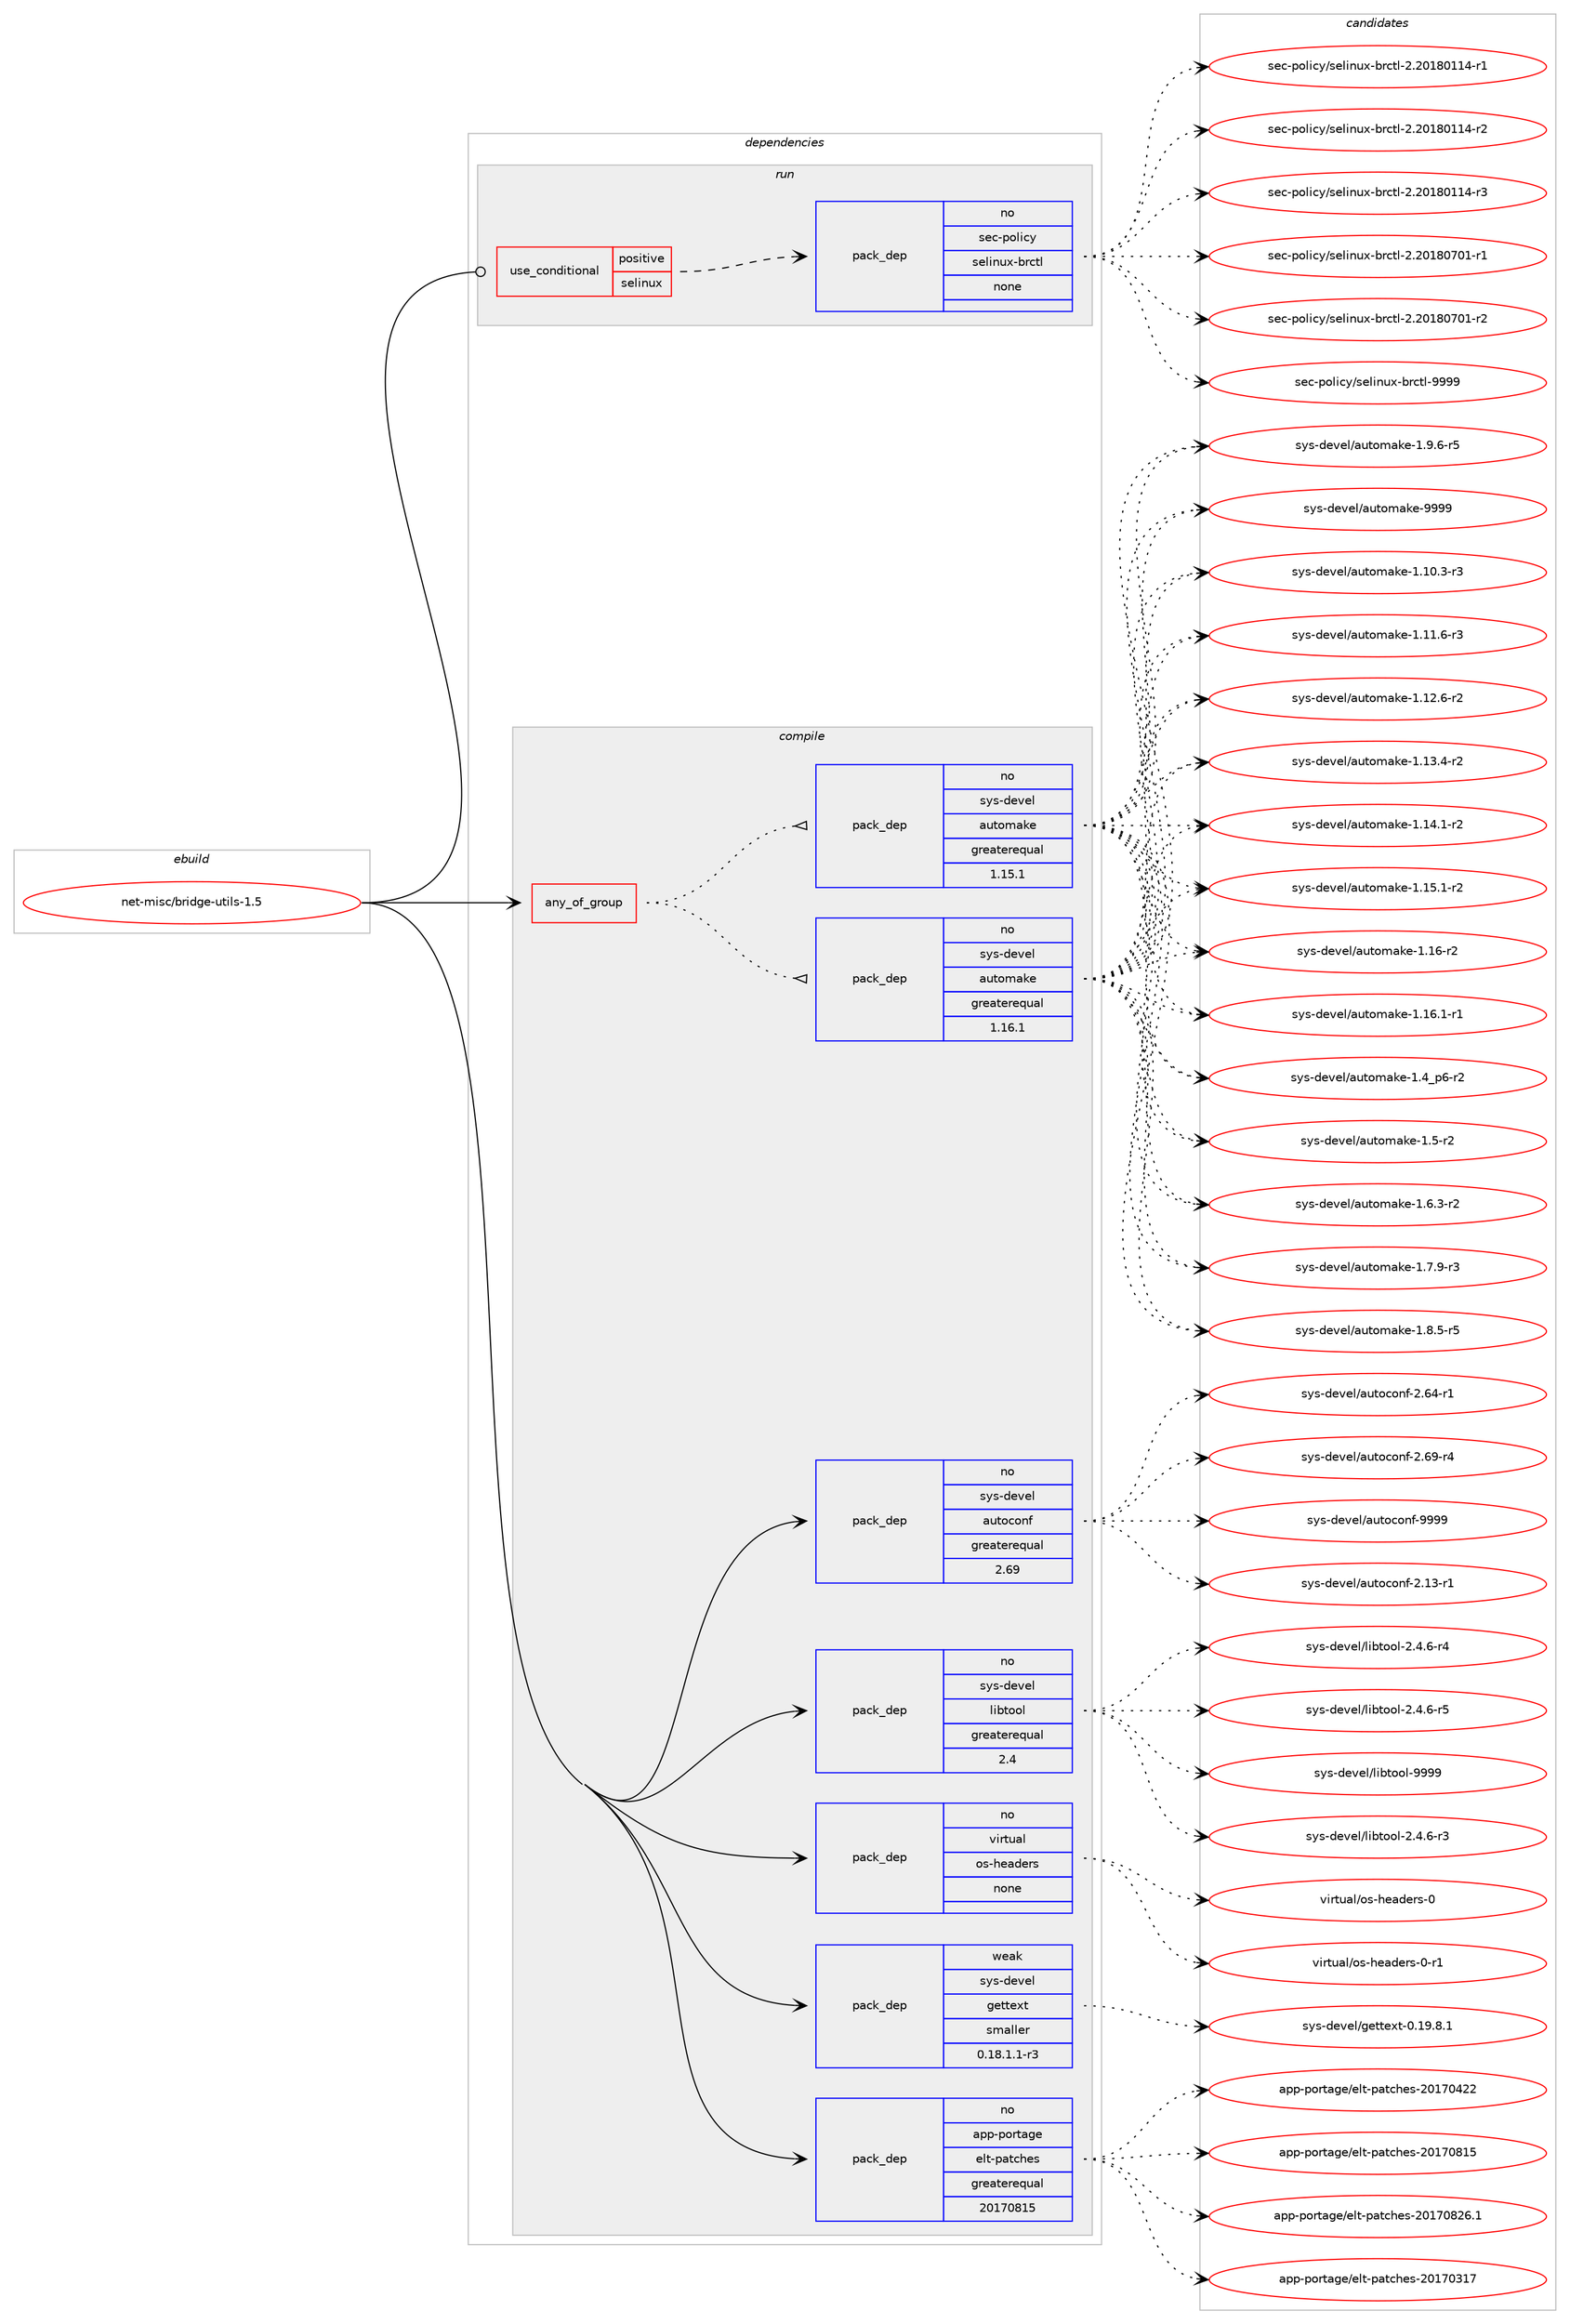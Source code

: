 digraph prolog {

# *************
# Graph options
# *************

newrank=true;
concentrate=true;
compound=true;
graph [rankdir=LR,fontname=Helvetica,fontsize=10,ranksep=1.5];#, ranksep=2.5, nodesep=0.2];
edge  [arrowhead=vee];
node  [fontname=Helvetica,fontsize=10];

# **********
# The ebuild
# **********

subgraph cluster_leftcol {
color=gray;
rank=same;
label=<<i>ebuild</i>>;
id [label="net-misc/bridge-utils-1.5", color=red, width=4, href="../net-misc/bridge-utils-1.5.svg"];
}

# ****************
# The dependencies
# ****************

subgraph cluster_midcol {
color=gray;
label=<<i>dependencies</i>>;
subgraph cluster_compile {
fillcolor="#eeeeee";
style=filled;
label=<<i>compile</i>>;
subgraph any26312 {
dependency1666001 [label=<<TABLE BORDER="0" CELLBORDER="1" CELLSPACING="0" CELLPADDING="4"><TR><TD CELLPADDING="10">any_of_group</TD></TR></TABLE>>, shape=none, color=red];subgraph pack1191002 {
dependency1666002 [label=<<TABLE BORDER="0" CELLBORDER="1" CELLSPACING="0" CELLPADDING="4" WIDTH="220"><TR><TD ROWSPAN="6" CELLPADDING="30">pack_dep</TD></TR><TR><TD WIDTH="110">no</TD></TR><TR><TD>sys-devel</TD></TR><TR><TD>automake</TD></TR><TR><TD>greaterequal</TD></TR><TR><TD>1.16.1</TD></TR></TABLE>>, shape=none, color=blue];
}
dependency1666001:e -> dependency1666002:w [weight=20,style="dotted",arrowhead="oinv"];
subgraph pack1191003 {
dependency1666003 [label=<<TABLE BORDER="0" CELLBORDER="1" CELLSPACING="0" CELLPADDING="4" WIDTH="220"><TR><TD ROWSPAN="6" CELLPADDING="30">pack_dep</TD></TR><TR><TD WIDTH="110">no</TD></TR><TR><TD>sys-devel</TD></TR><TR><TD>automake</TD></TR><TR><TD>greaterequal</TD></TR><TR><TD>1.15.1</TD></TR></TABLE>>, shape=none, color=blue];
}
dependency1666001:e -> dependency1666003:w [weight=20,style="dotted",arrowhead="oinv"];
}
id:e -> dependency1666001:w [weight=20,style="solid",arrowhead="vee"];
subgraph pack1191004 {
dependency1666004 [label=<<TABLE BORDER="0" CELLBORDER="1" CELLSPACING="0" CELLPADDING="4" WIDTH="220"><TR><TD ROWSPAN="6" CELLPADDING="30">pack_dep</TD></TR><TR><TD WIDTH="110">no</TD></TR><TR><TD>app-portage</TD></TR><TR><TD>elt-patches</TD></TR><TR><TD>greaterequal</TD></TR><TR><TD>20170815</TD></TR></TABLE>>, shape=none, color=blue];
}
id:e -> dependency1666004:w [weight=20,style="solid",arrowhead="vee"];
subgraph pack1191005 {
dependency1666005 [label=<<TABLE BORDER="0" CELLBORDER="1" CELLSPACING="0" CELLPADDING="4" WIDTH="220"><TR><TD ROWSPAN="6" CELLPADDING="30">pack_dep</TD></TR><TR><TD WIDTH="110">no</TD></TR><TR><TD>sys-devel</TD></TR><TR><TD>autoconf</TD></TR><TR><TD>greaterequal</TD></TR><TR><TD>2.69</TD></TR></TABLE>>, shape=none, color=blue];
}
id:e -> dependency1666005:w [weight=20,style="solid",arrowhead="vee"];
subgraph pack1191006 {
dependency1666006 [label=<<TABLE BORDER="0" CELLBORDER="1" CELLSPACING="0" CELLPADDING="4" WIDTH="220"><TR><TD ROWSPAN="6" CELLPADDING="30">pack_dep</TD></TR><TR><TD WIDTH="110">no</TD></TR><TR><TD>sys-devel</TD></TR><TR><TD>libtool</TD></TR><TR><TD>greaterequal</TD></TR><TR><TD>2.4</TD></TR></TABLE>>, shape=none, color=blue];
}
id:e -> dependency1666006:w [weight=20,style="solid",arrowhead="vee"];
subgraph pack1191007 {
dependency1666007 [label=<<TABLE BORDER="0" CELLBORDER="1" CELLSPACING="0" CELLPADDING="4" WIDTH="220"><TR><TD ROWSPAN="6" CELLPADDING="30">pack_dep</TD></TR><TR><TD WIDTH="110">no</TD></TR><TR><TD>virtual</TD></TR><TR><TD>os-headers</TD></TR><TR><TD>none</TD></TR><TR><TD></TD></TR></TABLE>>, shape=none, color=blue];
}
id:e -> dependency1666007:w [weight=20,style="solid",arrowhead="vee"];
subgraph pack1191008 {
dependency1666008 [label=<<TABLE BORDER="0" CELLBORDER="1" CELLSPACING="0" CELLPADDING="4" WIDTH="220"><TR><TD ROWSPAN="6" CELLPADDING="30">pack_dep</TD></TR><TR><TD WIDTH="110">weak</TD></TR><TR><TD>sys-devel</TD></TR><TR><TD>gettext</TD></TR><TR><TD>smaller</TD></TR><TR><TD>0.18.1.1-r3</TD></TR></TABLE>>, shape=none, color=blue];
}
id:e -> dependency1666008:w [weight=20,style="solid",arrowhead="vee"];
}
subgraph cluster_compileandrun {
fillcolor="#eeeeee";
style=filled;
label=<<i>compile and run</i>>;
}
subgraph cluster_run {
fillcolor="#eeeeee";
style=filled;
label=<<i>run</i>>;
subgraph cond447899 {
dependency1666009 [label=<<TABLE BORDER="0" CELLBORDER="1" CELLSPACING="0" CELLPADDING="4"><TR><TD ROWSPAN="3" CELLPADDING="10">use_conditional</TD></TR><TR><TD>positive</TD></TR><TR><TD>selinux</TD></TR></TABLE>>, shape=none, color=red];
subgraph pack1191009 {
dependency1666010 [label=<<TABLE BORDER="0" CELLBORDER="1" CELLSPACING="0" CELLPADDING="4" WIDTH="220"><TR><TD ROWSPAN="6" CELLPADDING="30">pack_dep</TD></TR><TR><TD WIDTH="110">no</TD></TR><TR><TD>sec-policy</TD></TR><TR><TD>selinux-brctl</TD></TR><TR><TD>none</TD></TR><TR><TD></TD></TR></TABLE>>, shape=none, color=blue];
}
dependency1666009:e -> dependency1666010:w [weight=20,style="dashed",arrowhead="vee"];
}
id:e -> dependency1666009:w [weight=20,style="solid",arrowhead="odot"];
}
}

# **************
# The candidates
# **************

subgraph cluster_choices {
rank=same;
color=gray;
label=<<i>candidates</i>>;

subgraph choice1191002 {
color=black;
nodesep=1;
choice11512111545100101118101108479711711611110997107101454946494846514511451 [label="sys-devel/automake-1.10.3-r3", color=red, width=4,href="../sys-devel/automake-1.10.3-r3.svg"];
choice11512111545100101118101108479711711611110997107101454946494946544511451 [label="sys-devel/automake-1.11.6-r3", color=red, width=4,href="../sys-devel/automake-1.11.6-r3.svg"];
choice11512111545100101118101108479711711611110997107101454946495046544511450 [label="sys-devel/automake-1.12.6-r2", color=red, width=4,href="../sys-devel/automake-1.12.6-r2.svg"];
choice11512111545100101118101108479711711611110997107101454946495146524511450 [label="sys-devel/automake-1.13.4-r2", color=red, width=4,href="../sys-devel/automake-1.13.4-r2.svg"];
choice11512111545100101118101108479711711611110997107101454946495246494511450 [label="sys-devel/automake-1.14.1-r2", color=red, width=4,href="../sys-devel/automake-1.14.1-r2.svg"];
choice11512111545100101118101108479711711611110997107101454946495346494511450 [label="sys-devel/automake-1.15.1-r2", color=red, width=4,href="../sys-devel/automake-1.15.1-r2.svg"];
choice1151211154510010111810110847971171161111099710710145494649544511450 [label="sys-devel/automake-1.16-r2", color=red, width=4,href="../sys-devel/automake-1.16-r2.svg"];
choice11512111545100101118101108479711711611110997107101454946495446494511449 [label="sys-devel/automake-1.16.1-r1", color=red, width=4,href="../sys-devel/automake-1.16.1-r1.svg"];
choice115121115451001011181011084797117116111109971071014549465295112544511450 [label="sys-devel/automake-1.4_p6-r2", color=red, width=4,href="../sys-devel/automake-1.4_p6-r2.svg"];
choice11512111545100101118101108479711711611110997107101454946534511450 [label="sys-devel/automake-1.5-r2", color=red, width=4,href="../sys-devel/automake-1.5-r2.svg"];
choice115121115451001011181011084797117116111109971071014549465446514511450 [label="sys-devel/automake-1.6.3-r2", color=red, width=4,href="../sys-devel/automake-1.6.3-r2.svg"];
choice115121115451001011181011084797117116111109971071014549465546574511451 [label="sys-devel/automake-1.7.9-r3", color=red, width=4,href="../sys-devel/automake-1.7.9-r3.svg"];
choice115121115451001011181011084797117116111109971071014549465646534511453 [label="sys-devel/automake-1.8.5-r5", color=red, width=4,href="../sys-devel/automake-1.8.5-r5.svg"];
choice115121115451001011181011084797117116111109971071014549465746544511453 [label="sys-devel/automake-1.9.6-r5", color=red, width=4,href="../sys-devel/automake-1.9.6-r5.svg"];
choice115121115451001011181011084797117116111109971071014557575757 [label="sys-devel/automake-9999", color=red, width=4,href="../sys-devel/automake-9999.svg"];
dependency1666002:e -> choice11512111545100101118101108479711711611110997107101454946494846514511451:w [style=dotted,weight="100"];
dependency1666002:e -> choice11512111545100101118101108479711711611110997107101454946494946544511451:w [style=dotted,weight="100"];
dependency1666002:e -> choice11512111545100101118101108479711711611110997107101454946495046544511450:w [style=dotted,weight="100"];
dependency1666002:e -> choice11512111545100101118101108479711711611110997107101454946495146524511450:w [style=dotted,weight="100"];
dependency1666002:e -> choice11512111545100101118101108479711711611110997107101454946495246494511450:w [style=dotted,weight="100"];
dependency1666002:e -> choice11512111545100101118101108479711711611110997107101454946495346494511450:w [style=dotted,weight="100"];
dependency1666002:e -> choice1151211154510010111810110847971171161111099710710145494649544511450:w [style=dotted,weight="100"];
dependency1666002:e -> choice11512111545100101118101108479711711611110997107101454946495446494511449:w [style=dotted,weight="100"];
dependency1666002:e -> choice115121115451001011181011084797117116111109971071014549465295112544511450:w [style=dotted,weight="100"];
dependency1666002:e -> choice11512111545100101118101108479711711611110997107101454946534511450:w [style=dotted,weight="100"];
dependency1666002:e -> choice115121115451001011181011084797117116111109971071014549465446514511450:w [style=dotted,weight="100"];
dependency1666002:e -> choice115121115451001011181011084797117116111109971071014549465546574511451:w [style=dotted,weight="100"];
dependency1666002:e -> choice115121115451001011181011084797117116111109971071014549465646534511453:w [style=dotted,weight="100"];
dependency1666002:e -> choice115121115451001011181011084797117116111109971071014549465746544511453:w [style=dotted,weight="100"];
dependency1666002:e -> choice115121115451001011181011084797117116111109971071014557575757:w [style=dotted,weight="100"];
}
subgraph choice1191003 {
color=black;
nodesep=1;
choice11512111545100101118101108479711711611110997107101454946494846514511451 [label="sys-devel/automake-1.10.3-r3", color=red, width=4,href="../sys-devel/automake-1.10.3-r3.svg"];
choice11512111545100101118101108479711711611110997107101454946494946544511451 [label="sys-devel/automake-1.11.6-r3", color=red, width=4,href="../sys-devel/automake-1.11.6-r3.svg"];
choice11512111545100101118101108479711711611110997107101454946495046544511450 [label="sys-devel/automake-1.12.6-r2", color=red, width=4,href="../sys-devel/automake-1.12.6-r2.svg"];
choice11512111545100101118101108479711711611110997107101454946495146524511450 [label="sys-devel/automake-1.13.4-r2", color=red, width=4,href="../sys-devel/automake-1.13.4-r2.svg"];
choice11512111545100101118101108479711711611110997107101454946495246494511450 [label="sys-devel/automake-1.14.1-r2", color=red, width=4,href="../sys-devel/automake-1.14.1-r2.svg"];
choice11512111545100101118101108479711711611110997107101454946495346494511450 [label="sys-devel/automake-1.15.1-r2", color=red, width=4,href="../sys-devel/automake-1.15.1-r2.svg"];
choice1151211154510010111810110847971171161111099710710145494649544511450 [label="sys-devel/automake-1.16-r2", color=red, width=4,href="../sys-devel/automake-1.16-r2.svg"];
choice11512111545100101118101108479711711611110997107101454946495446494511449 [label="sys-devel/automake-1.16.1-r1", color=red, width=4,href="../sys-devel/automake-1.16.1-r1.svg"];
choice115121115451001011181011084797117116111109971071014549465295112544511450 [label="sys-devel/automake-1.4_p6-r2", color=red, width=4,href="../sys-devel/automake-1.4_p6-r2.svg"];
choice11512111545100101118101108479711711611110997107101454946534511450 [label="sys-devel/automake-1.5-r2", color=red, width=4,href="../sys-devel/automake-1.5-r2.svg"];
choice115121115451001011181011084797117116111109971071014549465446514511450 [label="sys-devel/automake-1.6.3-r2", color=red, width=4,href="../sys-devel/automake-1.6.3-r2.svg"];
choice115121115451001011181011084797117116111109971071014549465546574511451 [label="sys-devel/automake-1.7.9-r3", color=red, width=4,href="../sys-devel/automake-1.7.9-r3.svg"];
choice115121115451001011181011084797117116111109971071014549465646534511453 [label="sys-devel/automake-1.8.5-r5", color=red, width=4,href="../sys-devel/automake-1.8.5-r5.svg"];
choice115121115451001011181011084797117116111109971071014549465746544511453 [label="sys-devel/automake-1.9.6-r5", color=red, width=4,href="../sys-devel/automake-1.9.6-r5.svg"];
choice115121115451001011181011084797117116111109971071014557575757 [label="sys-devel/automake-9999", color=red, width=4,href="../sys-devel/automake-9999.svg"];
dependency1666003:e -> choice11512111545100101118101108479711711611110997107101454946494846514511451:w [style=dotted,weight="100"];
dependency1666003:e -> choice11512111545100101118101108479711711611110997107101454946494946544511451:w [style=dotted,weight="100"];
dependency1666003:e -> choice11512111545100101118101108479711711611110997107101454946495046544511450:w [style=dotted,weight="100"];
dependency1666003:e -> choice11512111545100101118101108479711711611110997107101454946495146524511450:w [style=dotted,weight="100"];
dependency1666003:e -> choice11512111545100101118101108479711711611110997107101454946495246494511450:w [style=dotted,weight="100"];
dependency1666003:e -> choice11512111545100101118101108479711711611110997107101454946495346494511450:w [style=dotted,weight="100"];
dependency1666003:e -> choice1151211154510010111810110847971171161111099710710145494649544511450:w [style=dotted,weight="100"];
dependency1666003:e -> choice11512111545100101118101108479711711611110997107101454946495446494511449:w [style=dotted,weight="100"];
dependency1666003:e -> choice115121115451001011181011084797117116111109971071014549465295112544511450:w [style=dotted,weight="100"];
dependency1666003:e -> choice11512111545100101118101108479711711611110997107101454946534511450:w [style=dotted,weight="100"];
dependency1666003:e -> choice115121115451001011181011084797117116111109971071014549465446514511450:w [style=dotted,weight="100"];
dependency1666003:e -> choice115121115451001011181011084797117116111109971071014549465546574511451:w [style=dotted,weight="100"];
dependency1666003:e -> choice115121115451001011181011084797117116111109971071014549465646534511453:w [style=dotted,weight="100"];
dependency1666003:e -> choice115121115451001011181011084797117116111109971071014549465746544511453:w [style=dotted,weight="100"];
dependency1666003:e -> choice115121115451001011181011084797117116111109971071014557575757:w [style=dotted,weight="100"];
}
subgraph choice1191004 {
color=black;
nodesep=1;
choice97112112451121111141169710310147101108116451129711699104101115455048495548514955 [label="app-portage/elt-patches-20170317", color=red, width=4,href="../app-portage/elt-patches-20170317.svg"];
choice97112112451121111141169710310147101108116451129711699104101115455048495548525050 [label="app-portage/elt-patches-20170422", color=red, width=4,href="../app-portage/elt-patches-20170422.svg"];
choice97112112451121111141169710310147101108116451129711699104101115455048495548564953 [label="app-portage/elt-patches-20170815", color=red, width=4,href="../app-portage/elt-patches-20170815.svg"];
choice971121124511211111411697103101471011081164511297116991041011154550484955485650544649 [label="app-portage/elt-patches-20170826.1", color=red, width=4,href="../app-portage/elt-patches-20170826.1.svg"];
dependency1666004:e -> choice97112112451121111141169710310147101108116451129711699104101115455048495548514955:w [style=dotted,weight="100"];
dependency1666004:e -> choice97112112451121111141169710310147101108116451129711699104101115455048495548525050:w [style=dotted,weight="100"];
dependency1666004:e -> choice97112112451121111141169710310147101108116451129711699104101115455048495548564953:w [style=dotted,weight="100"];
dependency1666004:e -> choice971121124511211111411697103101471011081164511297116991041011154550484955485650544649:w [style=dotted,weight="100"];
}
subgraph choice1191005 {
color=black;
nodesep=1;
choice1151211154510010111810110847971171161119911111010245504649514511449 [label="sys-devel/autoconf-2.13-r1", color=red, width=4,href="../sys-devel/autoconf-2.13-r1.svg"];
choice1151211154510010111810110847971171161119911111010245504654524511449 [label="sys-devel/autoconf-2.64-r1", color=red, width=4,href="../sys-devel/autoconf-2.64-r1.svg"];
choice1151211154510010111810110847971171161119911111010245504654574511452 [label="sys-devel/autoconf-2.69-r4", color=red, width=4,href="../sys-devel/autoconf-2.69-r4.svg"];
choice115121115451001011181011084797117116111991111101024557575757 [label="sys-devel/autoconf-9999", color=red, width=4,href="../sys-devel/autoconf-9999.svg"];
dependency1666005:e -> choice1151211154510010111810110847971171161119911111010245504649514511449:w [style=dotted,weight="100"];
dependency1666005:e -> choice1151211154510010111810110847971171161119911111010245504654524511449:w [style=dotted,weight="100"];
dependency1666005:e -> choice1151211154510010111810110847971171161119911111010245504654574511452:w [style=dotted,weight="100"];
dependency1666005:e -> choice115121115451001011181011084797117116111991111101024557575757:w [style=dotted,weight="100"];
}
subgraph choice1191006 {
color=black;
nodesep=1;
choice1151211154510010111810110847108105981161111111084550465246544511451 [label="sys-devel/libtool-2.4.6-r3", color=red, width=4,href="../sys-devel/libtool-2.4.6-r3.svg"];
choice1151211154510010111810110847108105981161111111084550465246544511452 [label="sys-devel/libtool-2.4.6-r4", color=red, width=4,href="../sys-devel/libtool-2.4.6-r4.svg"];
choice1151211154510010111810110847108105981161111111084550465246544511453 [label="sys-devel/libtool-2.4.6-r5", color=red, width=4,href="../sys-devel/libtool-2.4.6-r5.svg"];
choice1151211154510010111810110847108105981161111111084557575757 [label="sys-devel/libtool-9999", color=red, width=4,href="../sys-devel/libtool-9999.svg"];
dependency1666006:e -> choice1151211154510010111810110847108105981161111111084550465246544511451:w [style=dotted,weight="100"];
dependency1666006:e -> choice1151211154510010111810110847108105981161111111084550465246544511452:w [style=dotted,weight="100"];
dependency1666006:e -> choice1151211154510010111810110847108105981161111111084550465246544511453:w [style=dotted,weight="100"];
dependency1666006:e -> choice1151211154510010111810110847108105981161111111084557575757:w [style=dotted,weight="100"];
}
subgraph choice1191007 {
color=black;
nodesep=1;
choice118105114116117971084711111545104101971001011141154548 [label="virtual/os-headers-0", color=red, width=4,href="../virtual/os-headers-0.svg"];
choice1181051141161179710847111115451041019710010111411545484511449 [label="virtual/os-headers-0-r1", color=red, width=4,href="../virtual/os-headers-0-r1.svg"];
dependency1666007:e -> choice118105114116117971084711111545104101971001011141154548:w [style=dotted,weight="100"];
dependency1666007:e -> choice1181051141161179710847111115451041019710010111411545484511449:w [style=dotted,weight="100"];
}
subgraph choice1191008 {
color=black;
nodesep=1;
choice1151211154510010111810110847103101116116101120116454846495746564649 [label="sys-devel/gettext-0.19.8.1", color=red, width=4,href="../sys-devel/gettext-0.19.8.1.svg"];
dependency1666008:e -> choice1151211154510010111810110847103101116116101120116454846495746564649:w [style=dotted,weight="100"];
}
subgraph choice1191009 {
color=black;
nodesep=1;
choice1151019945112111108105991214711510110810511011712045981149911610845504650484956484949524511449 [label="sec-policy/selinux-brctl-2.20180114-r1", color=red, width=4,href="../sec-policy/selinux-brctl-2.20180114-r1.svg"];
choice1151019945112111108105991214711510110810511011712045981149911610845504650484956484949524511450 [label="sec-policy/selinux-brctl-2.20180114-r2", color=red, width=4,href="../sec-policy/selinux-brctl-2.20180114-r2.svg"];
choice1151019945112111108105991214711510110810511011712045981149911610845504650484956484949524511451 [label="sec-policy/selinux-brctl-2.20180114-r3", color=red, width=4,href="../sec-policy/selinux-brctl-2.20180114-r3.svg"];
choice1151019945112111108105991214711510110810511011712045981149911610845504650484956485548494511449 [label="sec-policy/selinux-brctl-2.20180701-r1", color=red, width=4,href="../sec-policy/selinux-brctl-2.20180701-r1.svg"];
choice1151019945112111108105991214711510110810511011712045981149911610845504650484956485548494511450 [label="sec-policy/selinux-brctl-2.20180701-r2", color=red, width=4,href="../sec-policy/selinux-brctl-2.20180701-r2.svg"];
choice115101994511211110810599121471151011081051101171204598114991161084557575757 [label="sec-policy/selinux-brctl-9999", color=red, width=4,href="../sec-policy/selinux-brctl-9999.svg"];
dependency1666010:e -> choice1151019945112111108105991214711510110810511011712045981149911610845504650484956484949524511449:w [style=dotted,weight="100"];
dependency1666010:e -> choice1151019945112111108105991214711510110810511011712045981149911610845504650484956484949524511450:w [style=dotted,weight="100"];
dependency1666010:e -> choice1151019945112111108105991214711510110810511011712045981149911610845504650484956484949524511451:w [style=dotted,weight="100"];
dependency1666010:e -> choice1151019945112111108105991214711510110810511011712045981149911610845504650484956485548494511449:w [style=dotted,weight="100"];
dependency1666010:e -> choice1151019945112111108105991214711510110810511011712045981149911610845504650484956485548494511450:w [style=dotted,weight="100"];
dependency1666010:e -> choice115101994511211110810599121471151011081051101171204598114991161084557575757:w [style=dotted,weight="100"];
}
}

}
